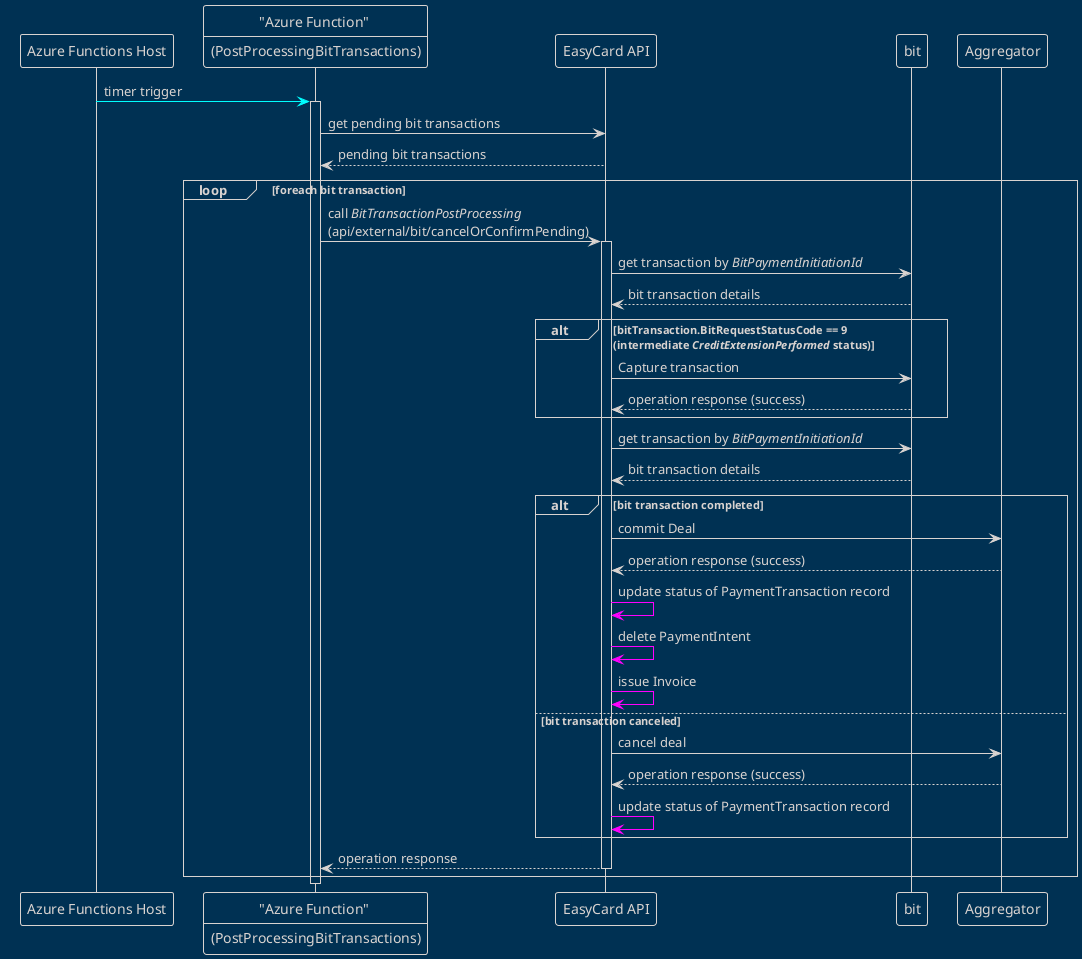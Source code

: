 @startuml
!theme blueprint
skinparam responseMessageBelowArrow true
participant "Azure Functions Host" as azure_function_host
participant azure_function [
"Azure Function" 
----
(PostProcessingBitTransactions)
]
participant "EasyCard API" as api
participant bit
participant Aggregator


azure_function_host-[#aqua]>azure_function : timer trigger
activate azure_function
azure_function->api: get pending bit transactions
api-->azure_function: pending bit transactions

loop foreach bit transaction

	azure_function->api: call //BitTransactionPostProcessing//\n(api/external/bit/cancelOrConfirmPending)
	activate api
	api->bit: get transaction by //BitPaymentInitiationId//
	bit-->api: bit transaction details
	alt bitTransaction.BitRequestStatusCode == 9\n(intermediate //CreditExtensionPerformed// status)
		api->bit: Capture transaction
		bit-->api: operation response (success)
	end
	
	api->bit: get transaction by //BitPaymentInitiationId//
	bit-->api: bit transaction details
	alt bit transaction completed
		api->Aggregator: commit Deal
		Aggregator-->api: operation response (success)
		api-[#fuchsia]>api: update status of PaymentTransaction record
		api-[#fuchsia]>api: delete PaymentIntent
		api-[#fuchsia]>api: issue Invoice
	else bit transaction canceled
		api->Aggregator: cancel deal
		Aggregator-->api: operation response (success)
		api-[#fuchsia]>api: update status of PaymentTransaction record
	end
	
	api-->azure_function: operation response
	deactivate api
end

deactivate azure_function


@enduml


